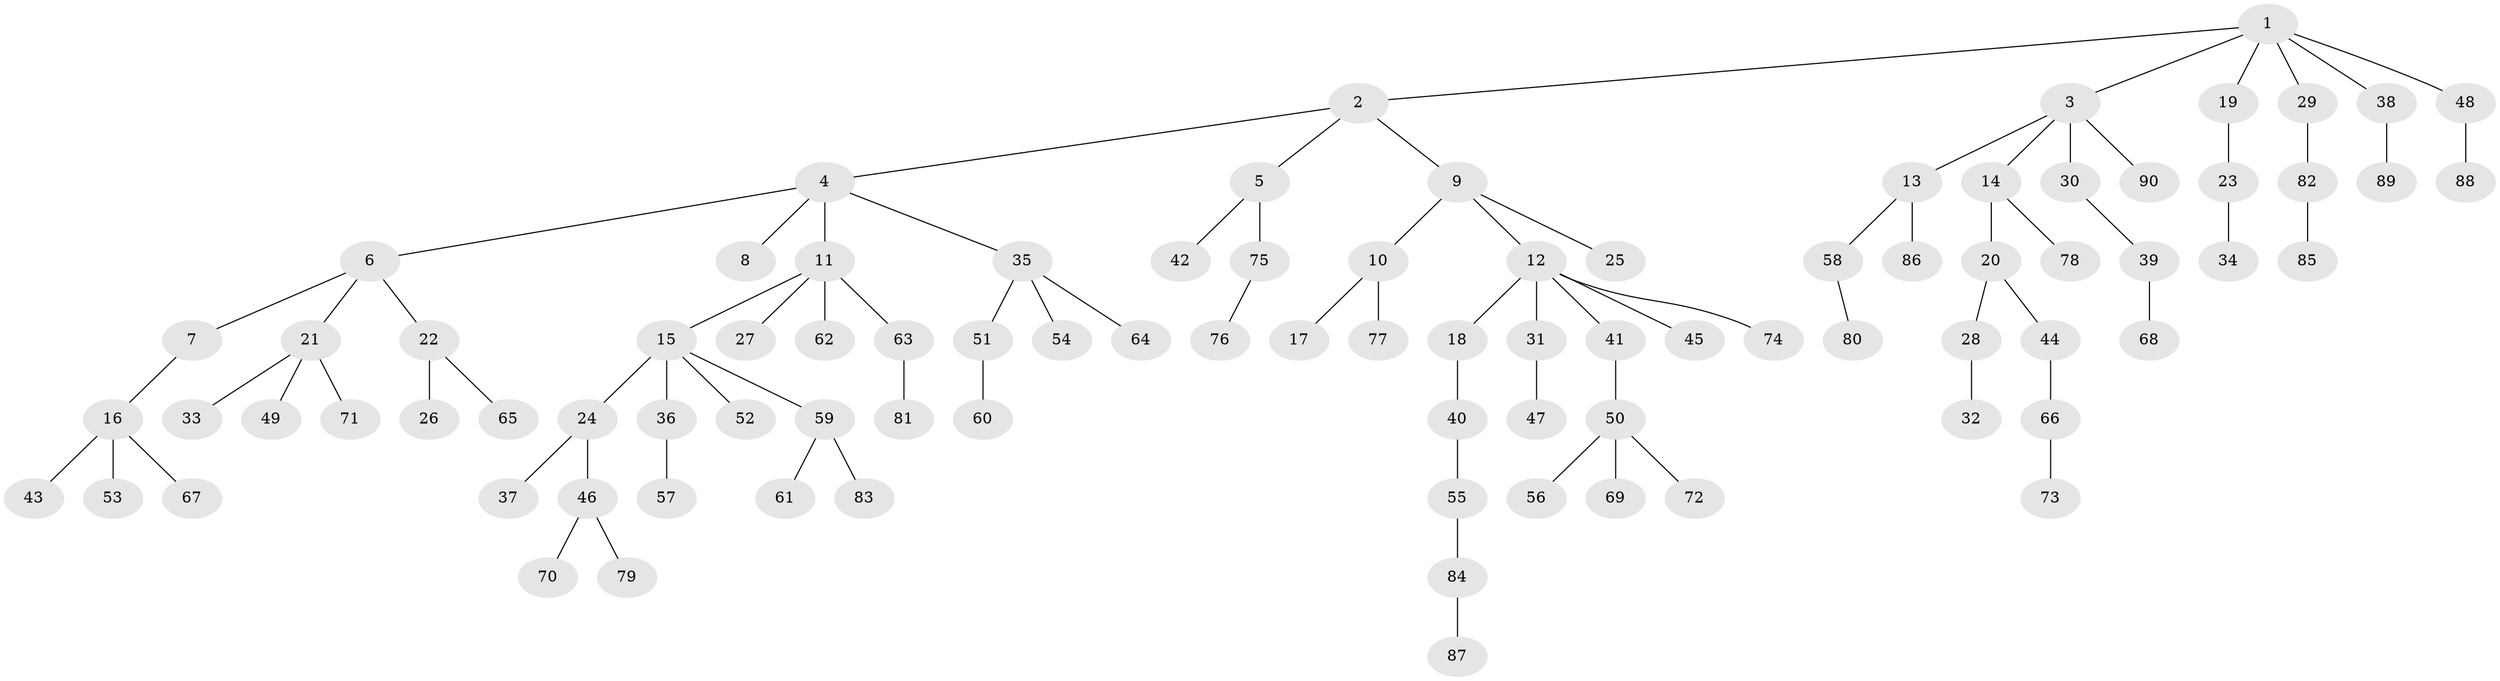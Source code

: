 // Generated by graph-tools (version 1.1) at 2025/15/03/09/25 04:15:34]
// undirected, 90 vertices, 89 edges
graph export_dot {
graph [start="1"]
  node [color=gray90,style=filled];
  1;
  2;
  3;
  4;
  5;
  6;
  7;
  8;
  9;
  10;
  11;
  12;
  13;
  14;
  15;
  16;
  17;
  18;
  19;
  20;
  21;
  22;
  23;
  24;
  25;
  26;
  27;
  28;
  29;
  30;
  31;
  32;
  33;
  34;
  35;
  36;
  37;
  38;
  39;
  40;
  41;
  42;
  43;
  44;
  45;
  46;
  47;
  48;
  49;
  50;
  51;
  52;
  53;
  54;
  55;
  56;
  57;
  58;
  59;
  60;
  61;
  62;
  63;
  64;
  65;
  66;
  67;
  68;
  69;
  70;
  71;
  72;
  73;
  74;
  75;
  76;
  77;
  78;
  79;
  80;
  81;
  82;
  83;
  84;
  85;
  86;
  87;
  88;
  89;
  90;
  1 -- 2;
  1 -- 3;
  1 -- 19;
  1 -- 29;
  1 -- 38;
  1 -- 48;
  2 -- 4;
  2 -- 5;
  2 -- 9;
  3 -- 13;
  3 -- 14;
  3 -- 30;
  3 -- 90;
  4 -- 6;
  4 -- 8;
  4 -- 11;
  4 -- 35;
  5 -- 42;
  5 -- 75;
  6 -- 7;
  6 -- 21;
  6 -- 22;
  7 -- 16;
  9 -- 10;
  9 -- 12;
  9 -- 25;
  10 -- 17;
  10 -- 77;
  11 -- 15;
  11 -- 27;
  11 -- 62;
  11 -- 63;
  12 -- 18;
  12 -- 31;
  12 -- 41;
  12 -- 45;
  12 -- 74;
  13 -- 58;
  13 -- 86;
  14 -- 20;
  14 -- 78;
  15 -- 24;
  15 -- 36;
  15 -- 52;
  15 -- 59;
  16 -- 43;
  16 -- 53;
  16 -- 67;
  18 -- 40;
  19 -- 23;
  20 -- 28;
  20 -- 44;
  21 -- 33;
  21 -- 49;
  21 -- 71;
  22 -- 26;
  22 -- 65;
  23 -- 34;
  24 -- 37;
  24 -- 46;
  28 -- 32;
  29 -- 82;
  30 -- 39;
  31 -- 47;
  35 -- 51;
  35 -- 54;
  35 -- 64;
  36 -- 57;
  38 -- 89;
  39 -- 68;
  40 -- 55;
  41 -- 50;
  44 -- 66;
  46 -- 70;
  46 -- 79;
  48 -- 88;
  50 -- 56;
  50 -- 69;
  50 -- 72;
  51 -- 60;
  55 -- 84;
  58 -- 80;
  59 -- 61;
  59 -- 83;
  63 -- 81;
  66 -- 73;
  75 -- 76;
  82 -- 85;
  84 -- 87;
}
